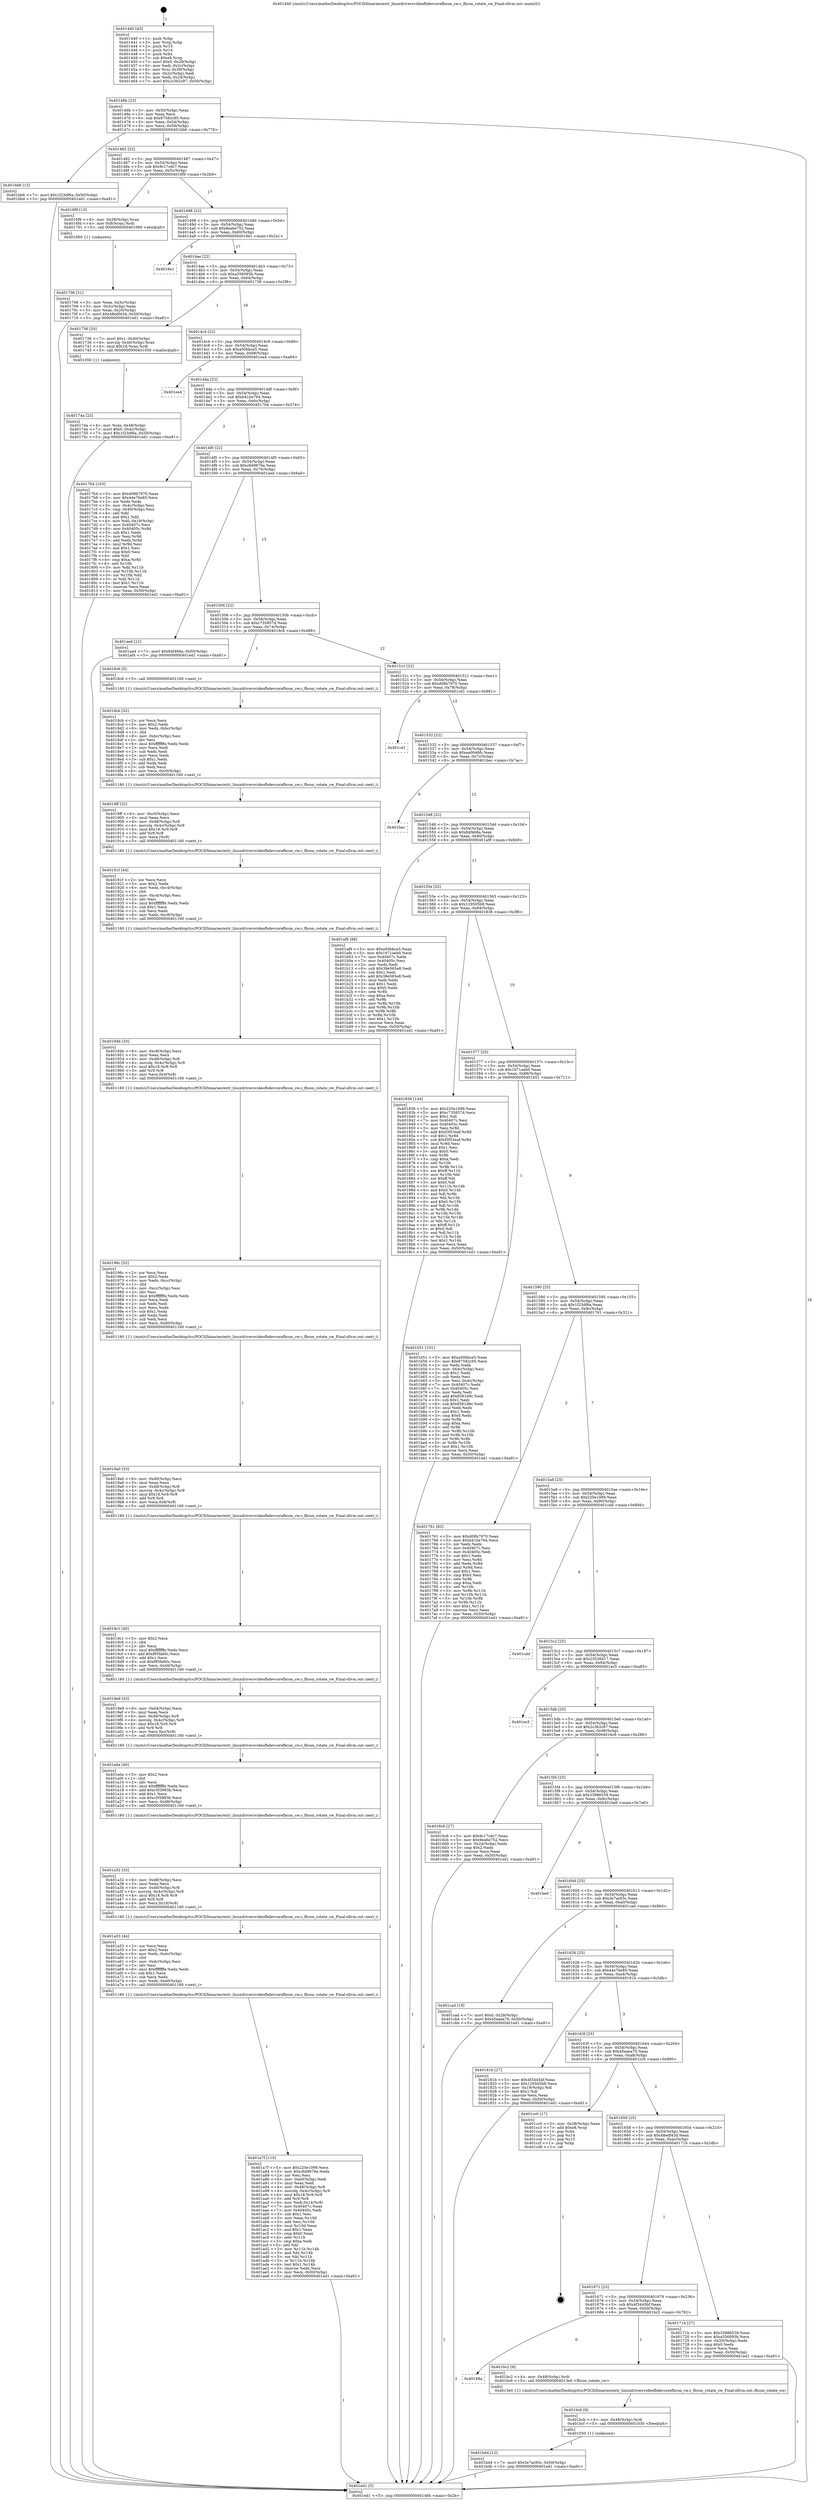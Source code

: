 digraph "0x401440" {
  label = "0x401440 (/mnt/c/Users/mathe/Desktop/tcc/POCII/binaries/extr_linuxdriversvideofbdevcorefbcon_cw.c_fbcon_rotate_cw_Final-ollvm.out::main(0))"
  labelloc = "t"
  node[shape=record]

  Entry [label="",width=0.3,height=0.3,shape=circle,fillcolor=black,style=filled]
  "0x40146b" [label="{
     0x40146b [23]\l
     | [instrs]\l
     &nbsp;&nbsp;0x40146b \<+3\>: mov -0x50(%rbp),%eax\l
     &nbsp;&nbsp;0x40146e \<+2\>: mov %eax,%ecx\l
     &nbsp;&nbsp;0x401470 \<+6\>: sub $0x87582c95,%ecx\l
     &nbsp;&nbsp;0x401476 \<+3\>: mov %eax,-0x54(%rbp)\l
     &nbsp;&nbsp;0x401479 \<+3\>: mov %ecx,-0x58(%rbp)\l
     &nbsp;&nbsp;0x40147c \<+6\>: je 0000000000401bb6 \<main+0x776\>\l
  }"]
  "0x401bb6" [label="{
     0x401bb6 [12]\l
     | [instrs]\l
     &nbsp;&nbsp;0x401bb6 \<+7\>: movl $0x1f23df6a,-0x50(%rbp)\l
     &nbsp;&nbsp;0x401bbd \<+5\>: jmp 0000000000401ed1 \<main+0xa91\>\l
  }"]
  "0x401482" [label="{
     0x401482 [22]\l
     | [instrs]\l
     &nbsp;&nbsp;0x401482 \<+5\>: jmp 0000000000401487 \<main+0x47\>\l
     &nbsp;&nbsp;0x401487 \<+3\>: mov -0x54(%rbp),%eax\l
     &nbsp;&nbsp;0x40148a \<+5\>: sub $0x9c17cdc7,%eax\l
     &nbsp;&nbsp;0x40148f \<+3\>: mov %eax,-0x5c(%rbp)\l
     &nbsp;&nbsp;0x401492 \<+6\>: je 00000000004016f9 \<main+0x2b9\>\l
  }"]
  Exit [label="",width=0.3,height=0.3,shape=circle,fillcolor=black,style=filled,peripheries=2]
  "0x4016f9" [label="{
     0x4016f9 [13]\l
     | [instrs]\l
     &nbsp;&nbsp;0x4016f9 \<+4\>: mov -0x38(%rbp),%rax\l
     &nbsp;&nbsp;0x4016fd \<+4\>: mov 0x8(%rax),%rdi\l
     &nbsp;&nbsp;0x401701 \<+5\>: call 0000000000401060 \<atoi@plt\>\l
     | [calls]\l
     &nbsp;&nbsp;0x401060 \{1\} (unknown)\l
  }"]
  "0x401498" [label="{
     0x401498 [22]\l
     | [instrs]\l
     &nbsp;&nbsp;0x401498 \<+5\>: jmp 000000000040149d \<main+0x5d\>\l
     &nbsp;&nbsp;0x40149d \<+3\>: mov -0x54(%rbp),%eax\l
     &nbsp;&nbsp;0x4014a0 \<+5\>: sub $0x9ea6e752,%eax\l
     &nbsp;&nbsp;0x4014a5 \<+3\>: mov %eax,-0x60(%rbp)\l
     &nbsp;&nbsp;0x4014a8 \<+6\>: je 00000000004016e1 \<main+0x2a1\>\l
  }"]
  "0x401bd4" [label="{
     0x401bd4 [12]\l
     | [instrs]\l
     &nbsp;&nbsp;0x401bd4 \<+7\>: movl $0x3e7ac93c,-0x50(%rbp)\l
     &nbsp;&nbsp;0x401bdb \<+5\>: jmp 0000000000401ed1 \<main+0xa91\>\l
  }"]
  "0x4016e1" [label="{
     0x4016e1\l
  }", style=dashed]
  "0x4014ae" [label="{
     0x4014ae [22]\l
     | [instrs]\l
     &nbsp;&nbsp;0x4014ae \<+5\>: jmp 00000000004014b3 \<main+0x73\>\l
     &nbsp;&nbsp;0x4014b3 \<+3\>: mov -0x54(%rbp),%eax\l
     &nbsp;&nbsp;0x4014b6 \<+5\>: sub $0xa356093b,%eax\l
     &nbsp;&nbsp;0x4014bb \<+3\>: mov %eax,-0x64(%rbp)\l
     &nbsp;&nbsp;0x4014be \<+6\>: je 0000000000401736 \<main+0x2f6\>\l
  }"]
  "0x401bcb" [label="{
     0x401bcb [9]\l
     | [instrs]\l
     &nbsp;&nbsp;0x401bcb \<+4\>: mov -0x48(%rbp),%rdi\l
     &nbsp;&nbsp;0x401bcf \<+5\>: call 0000000000401030 \<free@plt\>\l
     | [calls]\l
     &nbsp;&nbsp;0x401030 \{1\} (unknown)\l
  }"]
  "0x401736" [label="{
     0x401736 [20]\l
     | [instrs]\l
     &nbsp;&nbsp;0x401736 \<+7\>: movl $0x1,-0x40(%rbp)\l
     &nbsp;&nbsp;0x40173d \<+4\>: movslq -0x40(%rbp),%rax\l
     &nbsp;&nbsp;0x401741 \<+4\>: imul $0x18,%rax,%rdi\l
     &nbsp;&nbsp;0x401745 \<+5\>: call 0000000000401050 \<malloc@plt\>\l
     | [calls]\l
     &nbsp;&nbsp;0x401050 \{1\} (unknown)\l
  }"]
  "0x4014c4" [label="{
     0x4014c4 [22]\l
     | [instrs]\l
     &nbsp;&nbsp;0x4014c4 \<+5\>: jmp 00000000004014c9 \<main+0x89\>\l
     &nbsp;&nbsp;0x4014c9 \<+3\>: mov -0x54(%rbp),%eax\l
     &nbsp;&nbsp;0x4014cc \<+5\>: sub $0xa50bbce5,%eax\l
     &nbsp;&nbsp;0x4014d1 \<+3\>: mov %eax,-0x68(%rbp)\l
     &nbsp;&nbsp;0x4014d4 \<+6\>: je 0000000000401ea4 \<main+0xa64\>\l
  }"]
  "0x40168a" [label="{
     0x40168a\l
  }", style=dashed]
  "0x401ea4" [label="{
     0x401ea4\l
  }", style=dashed]
  "0x4014da" [label="{
     0x4014da [22]\l
     | [instrs]\l
     &nbsp;&nbsp;0x4014da \<+5\>: jmp 00000000004014df \<main+0x9f\>\l
     &nbsp;&nbsp;0x4014df \<+3\>: mov -0x54(%rbp),%eax\l
     &nbsp;&nbsp;0x4014e2 \<+5\>: sub $0xb41be764,%eax\l
     &nbsp;&nbsp;0x4014e7 \<+3\>: mov %eax,-0x6c(%rbp)\l
     &nbsp;&nbsp;0x4014ea \<+6\>: je 00000000004017b4 \<main+0x374\>\l
  }"]
  "0x401bc2" [label="{
     0x401bc2 [9]\l
     | [instrs]\l
     &nbsp;&nbsp;0x401bc2 \<+4\>: mov -0x48(%rbp),%rdi\l
     &nbsp;&nbsp;0x401bc6 \<+5\>: call 00000000004013e0 \<fbcon_rotate_cw\>\l
     | [calls]\l
     &nbsp;&nbsp;0x4013e0 \{1\} (/mnt/c/Users/mathe/Desktop/tcc/POCII/binaries/extr_linuxdriversvideofbdevcorefbcon_cw.c_fbcon_rotate_cw_Final-ollvm.out::fbcon_rotate_cw)\l
  }"]
  "0x4017b4" [label="{
     0x4017b4 [103]\l
     | [instrs]\l
     &nbsp;&nbsp;0x4017b4 \<+5\>: mov $0xd08b7970,%eax\l
     &nbsp;&nbsp;0x4017b9 \<+5\>: mov $0x44e76e85,%ecx\l
     &nbsp;&nbsp;0x4017be \<+2\>: xor %edx,%edx\l
     &nbsp;&nbsp;0x4017c0 \<+3\>: mov -0x4c(%rbp),%esi\l
     &nbsp;&nbsp;0x4017c3 \<+3\>: cmp -0x40(%rbp),%esi\l
     &nbsp;&nbsp;0x4017c6 \<+4\>: setl %dil\l
     &nbsp;&nbsp;0x4017ca \<+4\>: and $0x1,%dil\l
     &nbsp;&nbsp;0x4017ce \<+4\>: mov %dil,-0x19(%rbp)\l
     &nbsp;&nbsp;0x4017d2 \<+7\>: mov 0x40407c,%esi\l
     &nbsp;&nbsp;0x4017d9 \<+8\>: mov 0x40405c,%r8d\l
     &nbsp;&nbsp;0x4017e1 \<+3\>: sub $0x1,%edx\l
     &nbsp;&nbsp;0x4017e4 \<+3\>: mov %esi,%r9d\l
     &nbsp;&nbsp;0x4017e7 \<+3\>: add %edx,%r9d\l
     &nbsp;&nbsp;0x4017ea \<+4\>: imul %r9d,%esi\l
     &nbsp;&nbsp;0x4017ee \<+3\>: and $0x1,%esi\l
     &nbsp;&nbsp;0x4017f1 \<+3\>: cmp $0x0,%esi\l
     &nbsp;&nbsp;0x4017f4 \<+4\>: sete %dil\l
     &nbsp;&nbsp;0x4017f8 \<+4\>: cmp $0xa,%r8d\l
     &nbsp;&nbsp;0x4017fc \<+4\>: setl %r10b\l
     &nbsp;&nbsp;0x401800 \<+3\>: mov %dil,%r11b\l
     &nbsp;&nbsp;0x401803 \<+3\>: and %r10b,%r11b\l
     &nbsp;&nbsp;0x401806 \<+3\>: xor %r10b,%dil\l
     &nbsp;&nbsp;0x401809 \<+3\>: or %dil,%r11b\l
     &nbsp;&nbsp;0x40180c \<+4\>: test $0x1,%r11b\l
     &nbsp;&nbsp;0x401810 \<+3\>: cmovne %ecx,%eax\l
     &nbsp;&nbsp;0x401813 \<+3\>: mov %eax,-0x50(%rbp)\l
     &nbsp;&nbsp;0x401816 \<+5\>: jmp 0000000000401ed1 \<main+0xa91\>\l
  }"]
  "0x4014f0" [label="{
     0x4014f0 [22]\l
     | [instrs]\l
     &nbsp;&nbsp;0x4014f0 \<+5\>: jmp 00000000004014f5 \<main+0xb5\>\l
     &nbsp;&nbsp;0x4014f5 \<+3\>: mov -0x54(%rbp),%eax\l
     &nbsp;&nbsp;0x4014f8 \<+5\>: sub $0xc6d9676e,%eax\l
     &nbsp;&nbsp;0x4014fd \<+3\>: mov %eax,-0x70(%rbp)\l
     &nbsp;&nbsp;0x401500 \<+6\>: je 0000000000401aed \<main+0x6ad\>\l
  }"]
  "0x401a7f" [label="{
     0x401a7f [110]\l
     | [instrs]\l
     &nbsp;&nbsp;0x401a7f \<+5\>: mov $0x220e1099,%ecx\l
     &nbsp;&nbsp;0x401a84 \<+5\>: mov $0xc6d9676e,%edx\l
     &nbsp;&nbsp;0x401a89 \<+2\>: xor %esi,%esi\l
     &nbsp;&nbsp;0x401a8b \<+6\>: mov -0xe0(%rbp),%edi\l
     &nbsp;&nbsp;0x401a91 \<+3\>: imul %eax,%edi\l
     &nbsp;&nbsp;0x401a94 \<+4\>: mov -0x48(%rbp),%r8\l
     &nbsp;&nbsp;0x401a98 \<+4\>: movslq -0x4c(%rbp),%r9\l
     &nbsp;&nbsp;0x401a9c \<+4\>: imul $0x18,%r9,%r9\l
     &nbsp;&nbsp;0x401aa0 \<+3\>: add %r9,%r8\l
     &nbsp;&nbsp;0x401aa3 \<+4\>: mov %edi,0x14(%r8)\l
     &nbsp;&nbsp;0x401aa7 \<+7\>: mov 0x40407c,%eax\l
     &nbsp;&nbsp;0x401aae \<+7\>: mov 0x40405c,%edi\l
     &nbsp;&nbsp;0x401ab5 \<+3\>: sub $0x1,%esi\l
     &nbsp;&nbsp;0x401ab8 \<+3\>: mov %eax,%r10d\l
     &nbsp;&nbsp;0x401abb \<+3\>: add %esi,%r10d\l
     &nbsp;&nbsp;0x401abe \<+4\>: imul %r10d,%eax\l
     &nbsp;&nbsp;0x401ac2 \<+3\>: and $0x1,%eax\l
     &nbsp;&nbsp;0x401ac5 \<+3\>: cmp $0x0,%eax\l
     &nbsp;&nbsp;0x401ac8 \<+4\>: sete %r11b\l
     &nbsp;&nbsp;0x401acc \<+3\>: cmp $0xa,%edi\l
     &nbsp;&nbsp;0x401acf \<+3\>: setl %bl\l
     &nbsp;&nbsp;0x401ad2 \<+3\>: mov %r11b,%r14b\l
     &nbsp;&nbsp;0x401ad5 \<+3\>: and %bl,%r14b\l
     &nbsp;&nbsp;0x401ad8 \<+3\>: xor %bl,%r11b\l
     &nbsp;&nbsp;0x401adb \<+3\>: or %r11b,%r14b\l
     &nbsp;&nbsp;0x401ade \<+4\>: test $0x1,%r14b\l
     &nbsp;&nbsp;0x401ae2 \<+3\>: cmovne %edx,%ecx\l
     &nbsp;&nbsp;0x401ae5 \<+3\>: mov %ecx,-0x50(%rbp)\l
     &nbsp;&nbsp;0x401ae8 \<+5\>: jmp 0000000000401ed1 \<main+0xa91\>\l
  }"]
  "0x401aed" [label="{
     0x401aed [12]\l
     | [instrs]\l
     &nbsp;&nbsp;0x401aed \<+7\>: movl $0x84f468a,-0x50(%rbp)\l
     &nbsp;&nbsp;0x401af4 \<+5\>: jmp 0000000000401ed1 \<main+0xa91\>\l
  }"]
  "0x401506" [label="{
     0x401506 [22]\l
     | [instrs]\l
     &nbsp;&nbsp;0x401506 \<+5\>: jmp 000000000040150b \<main+0xcb\>\l
     &nbsp;&nbsp;0x40150b \<+3\>: mov -0x54(%rbp),%eax\l
     &nbsp;&nbsp;0x40150e \<+5\>: sub $0xc735857d,%eax\l
     &nbsp;&nbsp;0x401513 \<+3\>: mov %eax,-0x74(%rbp)\l
     &nbsp;&nbsp;0x401516 \<+6\>: je 00000000004018c6 \<main+0x486\>\l
  }"]
  "0x401a53" [label="{
     0x401a53 [44]\l
     | [instrs]\l
     &nbsp;&nbsp;0x401a53 \<+2\>: xor %ecx,%ecx\l
     &nbsp;&nbsp;0x401a55 \<+5\>: mov $0x2,%edx\l
     &nbsp;&nbsp;0x401a5a \<+6\>: mov %edx,-0xdc(%rbp)\l
     &nbsp;&nbsp;0x401a60 \<+1\>: cltd\l
     &nbsp;&nbsp;0x401a61 \<+6\>: mov -0xdc(%rbp),%esi\l
     &nbsp;&nbsp;0x401a67 \<+2\>: idiv %esi\l
     &nbsp;&nbsp;0x401a69 \<+6\>: imul $0xfffffffe,%edx,%edx\l
     &nbsp;&nbsp;0x401a6f \<+3\>: sub $0x1,%ecx\l
     &nbsp;&nbsp;0x401a72 \<+2\>: sub %ecx,%edx\l
     &nbsp;&nbsp;0x401a74 \<+6\>: mov %edx,-0xe0(%rbp)\l
     &nbsp;&nbsp;0x401a7a \<+5\>: call 0000000000401160 \<next_i\>\l
     | [calls]\l
     &nbsp;&nbsp;0x401160 \{1\} (/mnt/c/Users/mathe/Desktop/tcc/POCII/binaries/extr_linuxdriversvideofbdevcorefbcon_cw.c_fbcon_rotate_cw_Final-ollvm.out::next_i)\l
  }"]
  "0x4018c6" [label="{
     0x4018c6 [5]\l
     | [instrs]\l
     &nbsp;&nbsp;0x4018c6 \<+5\>: call 0000000000401160 \<next_i\>\l
     | [calls]\l
     &nbsp;&nbsp;0x401160 \{1\} (/mnt/c/Users/mathe/Desktop/tcc/POCII/binaries/extr_linuxdriversvideofbdevcorefbcon_cw.c_fbcon_rotate_cw_Final-ollvm.out::next_i)\l
  }"]
  "0x40151c" [label="{
     0x40151c [22]\l
     | [instrs]\l
     &nbsp;&nbsp;0x40151c \<+5\>: jmp 0000000000401521 \<main+0xe1\>\l
     &nbsp;&nbsp;0x401521 \<+3\>: mov -0x54(%rbp),%eax\l
     &nbsp;&nbsp;0x401524 \<+5\>: sub $0xd08b7970,%eax\l
     &nbsp;&nbsp;0x401529 \<+3\>: mov %eax,-0x78(%rbp)\l
     &nbsp;&nbsp;0x40152c \<+6\>: je 0000000000401cd1 \<main+0x891\>\l
  }"]
  "0x401a32" [label="{
     0x401a32 [33]\l
     | [instrs]\l
     &nbsp;&nbsp;0x401a32 \<+6\>: mov -0xd8(%rbp),%ecx\l
     &nbsp;&nbsp;0x401a38 \<+3\>: imul %eax,%ecx\l
     &nbsp;&nbsp;0x401a3b \<+4\>: mov -0x48(%rbp),%r8\l
     &nbsp;&nbsp;0x401a3f \<+4\>: movslq -0x4c(%rbp),%r9\l
     &nbsp;&nbsp;0x401a43 \<+4\>: imul $0x18,%r9,%r9\l
     &nbsp;&nbsp;0x401a47 \<+3\>: add %r9,%r8\l
     &nbsp;&nbsp;0x401a4a \<+4\>: mov %ecx,0x10(%r8)\l
     &nbsp;&nbsp;0x401a4e \<+5\>: call 0000000000401160 \<next_i\>\l
     | [calls]\l
     &nbsp;&nbsp;0x401160 \{1\} (/mnt/c/Users/mathe/Desktop/tcc/POCII/binaries/extr_linuxdriversvideofbdevcorefbcon_cw.c_fbcon_rotate_cw_Final-ollvm.out::next_i)\l
  }"]
  "0x401cd1" [label="{
     0x401cd1\l
  }", style=dashed]
  "0x401532" [label="{
     0x401532 [22]\l
     | [instrs]\l
     &nbsp;&nbsp;0x401532 \<+5\>: jmp 0000000000401537 \<main+0xf7\>\l
     &nbsp;&nbsp;0x401537 \<+3\>: mov -0x54(%rbp),%eax\l
     &nbsp;&nbsp;0x40153a \<+5\>: sub $0xea0046fc,%eax\l
     &nbsp;&nbsp;0x40153f \<+3\>: mov %eax,-0x7c(%rbp)\l
     &nbsp;&nbsp;0x401542 \<+6\>: je 0000000000401bec \<main+0x7ac\>\l
  }"]
  "0x401a0a" [label="{
     0x401a0a [40]\l
     | [instrs]\l
     &nbsp;&nbsp;0x401a0a \<+5\>: mov $0x2,%ecx\l
     &nbsp;&nbsp;0x401a0f \<+1\>: cltd\l
     &nbsp;&nbsp;0x401a10 \<+2\>: idiv %ecx\l
     &nbsp;&nbsp;0x401a12 \<+6\>: imul $0xfffffffe,%edx,%ecx\l
     &nbsp;&nbsp;0x401a18 \<+6\>: add $0xc5f3983b,%ecx\l
     &nbsp;&nbsp;0x401a1e \<+3\>: add $0x1,%ecx\l
     &nbsp;&nbsp;0x401a21 \<+6\>: sub $0xc5f3983b,%ecx\l
     &nbsp;&nbsp;0x401a27 \<+6\>: mov %ecx,-0xd8(%rbp)\l
     &nbsp;&nbsp;0x401a2d \<+5\>: call 0000000000401160 \<next_i\>\l
     | [calls]\l
     &nbsp;&nbsp;0x401160 \{1\} (/mnt/c/Users/mathe/Desktop/tcc/POCII/binaries/extr_linuxdriversvideofbdevcorefbcon_cw.c_fbcon_rotate_cw_Final-ollvm.out::next_i)\l
  }"]
  "0x401bec" [label="{
     0x401bec\l
  }", style=dashed]
  "0x401548" [label="{
     0x401548 [22]\l
     | [instrs]\l
     &nbsp;&nbsp;0x401548 \<+5\>: jmp 000000000040154d \<main+0x10d\>\l
     &nbsp;&nbsp;0x40154d \<+3\>: mov -0x54(%rbp),%eax\l
     &nbsp;&nbsp;0x401550 \<+5\>: sub $0x84f468a,%eax\l
     &nbsp;&nbsp;0x401555 \<+3\>: mov %eax,-0x80(%rbp)\l
     &nbsp;&nbsp;0x401558 \<+6\>: je 0000000000401af9 \<main+0x6b9\>\l
  }"]
  "0x4019e9" [label="{
     0x4019e9 [33]\l
     | [instrs]\l
     &nbsp;&nbsp;0x4019e9 \<+6\>: mov -0xd4(%rbp),%ecx\l
     &nbsp;&nbsp;0x4019ef \<+3\>: imul %eax,%ecx\l
     &nbsp;&nbsp;0x4019f2 \<+4\>: mov -0x48(%rbp),%r8\l
     &nbsp;&nbsp;0x4019f6 \<+4\>: movslq -0x4c(%rbp),%r9\l
     &nbsp;&nbsp;0x4019fa \<+4\>: imul $0x18,%r9,%r9\l
     &nbsp;&nbsp;0x4019fe \<+3\>: add %r9,%r8\l
     &nbsp;&nbsp;0x401a01 \<+4\>: mov %ecx,0xc(%r8)\l
     &nbsp;&nbsp;0x401a05 \<+5\>: call 0000000000401160 \<next_i\>\l
     | [calls]\l
     &nbsp;&nbsp;0x401160 \{1\} (/mnt/c/Users/mathe/Desktop/tcc/POCII/binaries/extr_linuxdriversvideofbdevcorefbcon_cw.c_fbcon_rotate_cw_Final-ollvm.out::next_i)\l
  }"]
  "0x401af9" [label="{
     0x401af9 [88]\l
     | [instrs]\l
     &nbsp;&nbsp;0x401af9 \<+5\>: mov $0xa50bbce5,%eax\l
     &nbsp;&nbsp;0x401afe \<+5\>: mov $0x1671aeb0,%ecx\l
     &nbsp;&nbsp;0x401b03 \<+7\>: mov 0x40407c,%edx\l
     &nbsp;&nbsp;0x401b0a \<+7\>: mov 0x40405c,%esi\l
     &nbsp;&nbsp;0x401b11 \<+2\>: mov %edx,%edi\l
     &nbsp;&nbsp;0x401b13 \<+6\>: sub $0x38e565e8,%edi\l
     &nbsp;&nbsp;0x401b19 \<+3\>: sub $0x1,%edi\l
     &nbsp;&nbsp;0x401b1c \<+6\>: add $0x38e565e8,%edi\l
     &nbsp;&nbsp;0x401b22 \<+3\>: imul %edi,%edx\l
     &nbsp;&nbsp;0x401b25 \<+3\>: and $0x1,%edx\l
     &nbsp;&nbsp;0x401b28 \<+3\>: cmp $0x0,%edx\l
     &nbsp;&nbsp;0x401b2b \<+4\>: sete %r8b\l
     &nbsp;&nbsp;0x401b2f \<+3\>: cmp $0xa,%esi\l
     &nbsp;&nbsp;0x401b32 \<+4\>: setl %r9b\l
     &nbsp;&nbsp;0x401b36 \<+3\>: mov %r8b,%r10b\l
     &nbsp;&nbsp;0x401b39 \<+3\>: and %r9b,%r10b\l
     &nbsp;&nbsp;0x401b3c \<+3\>: xor %r9b,%r8b\l
     &nbsp;&nbsp;0x401b3f \<+3\>: or %r8b,%r10b\l
     &nbsp;&nbsp;0x401b42 \<+4\>: test $0x1,%r10b\l
     &nbsp;&nbsp;0x401b46 \<+3\>: cmovne %ecx,%eax\l
     &nbsp;&nbsp;0x401b49 \<+3\>: mov %eax,-0x50(%rbp)\l
     &nbsp;&nbsp;0x401b4c \<+5\>: jmp 0000000000401ed1 \<main+0xa91\>\l
  }"]
  "0x40155e" [label="{
     0x40155e [25]\l
     | [instrs]\l
     &nbsp;&nbsp;0x40155e \<+5\>: jmp 0000000000401563 \<main+0x123\>\l
     &nbsp;&nbsp;0x401563 \<+3\>: mov -0x54(%rbp),%eax\l
     &nbsp;&nbsp;0x401566 \<+5\>: sub $0x129505b9,%eax\l
     &nbsp;&nbsp;0x40156b \<+6\>: mov %eax,-0x84(%rbp)\l
     &nbsp;&nbsp;0x401571 \<+6\>: je 0000000000401836 \<main+0x3f6\>\l
  }"]
  "0x4019c1" [label="{
     0x4019c1 [40]\l
     | [instrs]\l
     &nbsp;&nbsp;0x4019c1 \<+5\>: mov $0x2,%ecx\l
     &nbsp;&nbsp;0x4019c6 \<+1\>: cltd\l
     &nbsp;&nbsp;0x4019c7 \<+2\>: idiv %ecx\l
     &nbsp;&nbsp;0x4019c9 \<+6\>: imul $0xfffffffe,%edx,%ecx\l
     &nbsp;&nbsp;0x4019cf \<+6\>: add $0xf95fa60c,%ecx\l
     &nbsp;&nbsp;0x4019d5 \<+3\>: add $0x1,%ecx\l
     &nbsp;&nbsp;0x4019d8 \<+6\>: sub $0xf95fa60c,%ecx\l
     &nbsp;&nbsp;0x4019de \<+6\>: mov %ecx,-0xd4(%rbp)\l
     &nbsp;&nbsp;0x4019e4 \<+5\>: call 0000000000401160 \<next_i\>\l
     | [calls]\l
     &nbsp;&nbsp;0x401160 \{1\} (/mnt/c/Users/mathe/Desktop/tcc/POCII/binaries/extr_linuxdriversvideofbdevcorefbcon_cw.c_fbcon_rotate_cw_Final-ollvm.out::next_i)\l
  }"]
  "0x401836" [label="{
     0x401836 [144]\l
     | [instrs]\l
     &nbsp;&nbsp;0x401836 \<+5\>: mov $0x220e1099,%eax\l
     &nbsp;&nbsp;0x40183b \<+5\>: mov $0xc735857d,%ecx\l
     &nbsp;&nbsp;0x401840 \<+2\>: mov $0x1,%dl\l
     &nbsp;&nbsp;0x401842 \<+7\>: mov 0x40407c,%esi\l
     &nbsp;&nbsp;0x401849 \<+7\>: mov 0x40405c,%edi\l
     &nbsp;&nbsp;0x401850 \<+3\>: mov %esi,%r8d\l
     &nbsp;&nbsp;0x401853 \<+7\>: add $0xf3f53eaf,%r8d\l
     &nbsp;&nbsp;0x40185a \<+4\>: sub $0x1,%r8d\l
     &nbsp;&nbsp;0x40185e \<+7\>: sub $0xf3f53eaf,%r8d\l
     &nbsp;&nbsp;0x401865 \<+4\>: imul %r8d,%esi\l
     &nbsp;&nbsp;0x401869 \<+3\>: and $0x1,%esi\l
     &nbsp;&nbsp;0x40186c \<+3\>: cmp $0x0,%esi\l
     &nbsp;&nbsp;0x40186f \<+4\>: sete %r9b\l
     &nbsp;&nbsp;0x401873 \<+3\>: cmp $0xa,%edi\l
     &nbsp;&nbsp;0x401876 \<+4\>: setl %r10b\l
     &nbsp;&nbsp;0x40187a \<+3\>: mov %r9b,%r11b\l
     &nbsp;&nbsp;0x40187d \<+4\>: xor $0xff,%r11b\l
     &nbsp;&nbsp;0x401881 \<+3\>: mov %r10b,%bl\l
     &nbsp;&nbsp;0x401884 \<+3\>: xor $0xff,%bl\l
     &nbsp;&nbsp;0x401887 \<+3\>: xor $0x0,%dl\l
     &nbsp;&nbsp;0x40188a \<+3\>: mov %r11b,%r14b\l
     &nbsp;&nbsp;0x40188d \<+4\>: and $0x0,%r14b\l
     &nbsp;&nbsp;0x401891 \<+3\>: and %dl,%r9b\l
     &nbsp;&nbsp;0x401894 \<+3\>: mov %bl,%r15b\l
     &nbsp;&nbsp;0x401897 \<+4\>: and $0x0,%r15b\l
     &nbsp;&nbsp;0x40189b \<+3\>: and %dl,%r10b\l
     &nbsp;&nbsp;0x40189e \<+3\>: or %r9b,%r14b\l
     &nbsp;&nbsp;0x4018a1 \<+3\>: or %r10b,%r15b\l
     &nbsp;&nbsp;0x4018a4 \<+3\>: xor %r15b,%r14b\l
     &nbsp;&nbsp;0x4018a7 \<+3\>: or %bl,%r11b\l
     &nbsp;&nbsp;0x4018aa \<+4\>: xor $0xff,%r11b\l
     &nbsp;&nbsp;0x4018ae \<+3\>: or $0x0,%dl\l
     &nbsp;&nbsp;0x4018b1 \<+3\>: and %dl,%r11b\l
     &nbsp;&nbsp;0x4018b4 \<+3\>: or %r11b,%r14b\l
     &nbsp;&nbsp;0x4018b7 \<+4\>: test $0x1,%r14b\l
     &nbsp;&nbsp;0x4018bb \<+3\>: cmovne %ecx,%eax\l
     &nbsp;&nbsp;0x4018be \<+3\>: mov %eax,-0x50(%rbp)\l
     &nbsp;&nbsp;0x4018c1 \<+5\>: jmp 0000000000401ed1 \<main+0xa91\>\l
  }"]
  "0x401577" [label="{
     0x401577 [25]\l
     | [instrs]\l
     &nbsp;&nbsp;0x401577 \<+5\>: jmp 000000000040157c \<main+0x13c\>\l
     &nbsp;&nbsp;0x40157c \<+3\>: mov -0x54(%rbp),%eax\l
     &nbsp;&nbsp;0x40157f \<+5\>: sub $0x1671aeb0,%eax\l
     &nbsp;&nbsp;0x401584 \<+6\>: mov %eax,-0x88(%rbp)\l
     &nbsp;&nbsp;0x40158a \<+6\>: je 0000000000401b51 \<main+0x711\>\l
  }"]
  "0x4019a0" [label="{
     0x4019a0 [33]\l
     | [instrs]\l
     &nbsp;&nbsp;0x4019a0 \<+6\>: mov -0xd0(%rbp),%ecx\l
     &nbsp;&nbsp;0x4019a6 \<+3\>: imul %eax,%ecx\l
     &nbsp;&nbsp;0x4019a9 \<+4\>: mov -0x48(%rbp),%r8\l
     &nbsp;&nbsp;0x4019ad \<+4\>: movslq -0x4c(%rbp),%r9\l
     &nbsp;&nbsp;0x4019b1 \<+4\>: imul $0x18,%r9,%r9\l
     &nbsp;&nbsp;0x4019b5 \<+3\>: add %r9,%r8\l
     &nbsp;&nbsp;0x4019b8 \<+4\>: mov %ecx,0x8(%r8)\l
     &nbsp;&nbsp;0x4019bc \<+5\>: call 0000000000401160 \<next_i\>\l
     | [calls]\l
     &nbsp;&nbsp;0x401160 \{1\} (/mnt/c/Users/mathe/Desktop/tcc/POCII/binaries/extr_linuxdriversvideofbdevcorefbcon_cw.c_fbcon_rotate_cw_Final-ollvm.out::next_i)\l
  }"]
  "0x401b51" [label="{
     0x401b51 [101]\l
     | [instrs]\l
     &nbsp;&nbsp;0x401b51 \<+5\>: mov $0xa50bbce5,%eax\l
     &nbsp;&nbsp;0x401b56 \<+5\>: mov $0x87582c95,%ecx\l
     &nbsp;&nbsp;0x401b5b \<+2\>: xor %edx,%edx\l
     &nbsp;&nbsp;0x401b5d \<+3\>: mov -0x4c(%rbp),%esi\l
     &nbsp;&nbsp;0x401b60 \<+3\>: sub $0x1,%edx\l
     &nbsp;&nbsp;0x401b63 \<+2\>: sub %edx,%esi\l
     &nbsp;&nbsp;0x401b65 \<+3\>: mov %esi,-0x4c(%rbp)\l
     &nbsp;&nbsp;0x401b68 \<+7\>: mov 0x40407c,%edx\l
     &nbsp;&nbsp;0x401b6f \<+7\>: mov 0x40405c,%esi\l
     &nbsp;&nbsp;0x401b76 \<+2\>: mov %edx,%edi\l
     &nbsp;&nbsp;0x401b78 \<+6\>: add $0x8581d9c,%edi\l
     &nbsp;&nbsp;0x401b7e \<+3\>: sub $0x1,%edi\l
     &nbsp;&nbsp;0x401b81 \<+6\>: sub $0x8581d9c,%edi\l
     &nbsp;&nbsp;0x401b87 \<+3\>: imul %edi,%edx\l
     &nbsp;&nbsp;0x401b8a \<+3\>: and $0x1,%edx\l
     &nbsp;&nbsp;0x401b8d \<+3\>: cmp $0x0,%edx\l
     &nbsp;&nbsp;0x401b90 \<+4\>: sete %r8b\l
     &nbsp;&nbsp;0x401b94 \<+3\>: cmp $0xa,%esi\l
     &nbsp;&nbsp;0x401b97 \<+4\>: setl %r9b\l
     &nbsp;&nbsp;0x401b9b \<+3\>: mov %r8b,%r10b\l
     &nbsp;&nbsp;0x401b9e \<+3\>: and %r9b,%r10b\l
     &nbsp;&nbsp;0x401ba1 \<+3\>: xor %r9b,%r8b\l
     &nbsp;&nbsp;0x401ba4 \<+3\>: or %r8b,%r10b\l
     &nbsp;&nbsp;0x401ba7 \<+4\>: test $0x1,%r10b\l
     &nbsp;&nbsp;0x401bab \<+3\>: cmovne %ecx,%eax\l
     &nbsp;&nbsp;0x401bae \<+3\>: mov %eax,-0x50(%rbp)\l
     &nbsp;&nbsp;0x401bb1 \<+5\>: jmp 0000000000401ed1 \<main+0xa91\>\l
  }"]
  "0x401590" [label="{
     0x401590 [25]\l
     | [instrs]\l
     &nbsp;&nbsp;0x401590 \<+5\>: jmp 0000000000401595 \<main+0x155\>\l
     &nbsp;&nbsp;0x401595 \<+3\>: mov -0x54(%rbp),%eax\l
     &nbsp;&nbsp;0x401598 \<+5\>: sub $0x1f23df6a,%eax\l
     &nbsp;&nbsp;0x40159d \<+6\>: mov %eax,-0x8c(%rbp)\l
     &nbsp;&nbsp;0x4015a3 \<+6\>: je 0000000000401761 \<main+0x321\>\l
  }"]
  "0x40196c" [label="{
     0x40196c [52]\l
     | [instrs]\l
     &nbsp;&nbsp;0x40196c \<+2\>: xor %ecx,%ecx\l
     &nbsp;&nbsp;0x40196e \<+5\>: mov $0x2,%edx\l
     &nbsp;&nbsp;0x401973 \<+6\>: mov %edx,-0xcc(%rbp)\l
     &nbsp;&nbsp;0x401979 \<+1\>: cltd\l
     &nbsp;&nbsp;0x40197a \<+6\>: mov -0xcc(%rbp),%esi\l
     &nbsp;&nbsp;0x401980 \<+2\>: idiv %esi\l
     &nbsp;&nbsp;0x401982 \<+6\>: imul $0xfffffffe,%edx,%edx\l
     &nbsp;&nbsp;0x401988 \<+2\>: mov %ecx,%edi\l
     &nbsp;&nbsp;0x40198a \<+2\>: sub %edx,%edi\l
     &nbsp;&nbsp;0x40198c \<+2\>: mov %ecx,%edx\l
     &nbsp;&nbsp;0x40198e \<+3\>: sub $0x1,%edx\l
     &nbsp;&nbsp;0x401991 \<+2\>: add %edx,%edi\l
     &nbsp;&nbsp;0x401993 \<+2\>: sub %edi,%ecx\l
     &nbsp;&nbsp;0x401995 \<+6\>: mov %ecx,-0xd0(%rbp)\l
     &nbsp;&nbsp;0x40199b \<+5\>: call 0000000000401160 \<next_i\>\l
     | [calls]\l
     &nbsp;&nbsp;0x401160 \{1\} (/mnt/c/Users/mathe/Desktop/tcc/POCII/binaries/extr_linuxdriversvideofbdevcorefbcon_cw.c_fbcon_rotate_cw_Final-ollvm.out::next_i)\l
  }"]
  "0x401761" [label="{
     0x401761 [83]\l
     | [instrs]\l
     &nbsp;&nbsp;0x401761 \<+5\>: mov $0xd08b7970,%eax\l
     &nbsp;&nbsp;0x401766 \<+5\>: mov $0xb41be764,%ecx\l
     &nbsp;&nbsp;0x40176b \<+2\>: xor %edx,%edx\l
     &nbsp;&nbsp;0x40176d \<+7\>: mov 0x40407c,%esi\l
     &nbsp;&nbsp;0x401774 \<+7\>: mov 0x40405c,%edi\l
     &nbsp;&nbsp;0x40177b \<+3\>: sub $0x1,%edx\l
     &nbsp;&nbsp;0x40177e \<+3\>: mov %esi,%r8d\l
     &nbsp;&nbsp;0x401781 \<+3\>: add %edx,%r8d\l
     &nbsp;&nbsp;0x401784 \<+4\>: imul %r8d,%esi\l
     &nbsp;&nbsp;0x401788 \<+3\>: and $0x1,%esi\l
     &nbsp;&nbsp;0x40178b \<+3\>: cmp $0x0,%esi\l
     &nbsp;&nbsp;0x40178e \<+4\>: sete %r9b\l
     &nbsp;&nbsp;0x401792 \<+3\>: cmp $0xa,%edi\l
     &nbsp;&nbsp;0x401795 \<+4\>: setl %r10b\l
     &nbsp;&nbsp;0x401799 \<+3\>: mov %r9b,%r11b\l
     &nbsp;&nbsp;0x40179c \<+3\>: and %r10b,%r11b\l
     &nbsp;&nbsp;0x40179f \<+3\>: xor %r10b,%r9b\l
     &nbsp;&nbsp;0x4017a2 \<+3\>: or %r9b,%r11b\l
     &nbsp;&nbsp;0x4017a5 \<+4\>: test $0x1,%r11b\l
     &nbsp;&nbsp;0x4017a9 \<+3\>: cmovne %ecx,%eax\l
     &nbsp;&nbsp;0x4017ac \<+3\>: mov %eax,-0x50(%rbp)\l
     &nbsp;&nbsp;0x4017af \<+5\>: jmp 0000000000401ed1 \<main+0xa91\>\l
  }"]
  "0x4015a9" [label="{
     0x4015a9 [25]\l
     | [instrs]\l
     &nbsp;&nbsp;0x4015a9 \<+5\>: jmp 00000000004015ae \<main+0x16e\>\l
     &nbsp;&nbsp;0x4015ae \<+3\>: mov -0x54(%rbp),%eax\l
     &nbsp;&nbsp;0x4015b1 \<+5\>: sub $0x220e1099,%eax\l
     &nbsp;&nbsp;0x4015b6 \<+6\>: mov %eax,-0x90(%rbp)\l
     &nbsp;&nbsp;0x4015bc \<+6\>: je 0000000000401cdd \<main+0x89d\>\l
  }"]
  "0x40194b" [label="{
     0x40194b [33]\l
     | [instrs]\l
     &nbsp;&nbsp;0x40194b \<+6\>: mov -0xc8(%rbp),%ecx\l
     &nbsp;&nbsp;0x401951 \<+3\>: imul %eax,%ecx\l
     &nbsp;&nbsp;0x401954 \<+4\>: mov -0x48(%rbp),%r8\l
     &nbsp;&nbsp;0x401958 \<+4\>: movslq -0x4c(%rbp),%r9\l
     &nbsp;&nbsp;0x40195c \<+4\>: imul $0x18,%r9,%r9\l
     &nbsp;&nbsp;0x401960 \<+3\>: add %r9,%r8\l
     &nbsp;&nbsp;0x401963 \<+4\>: mov %ecx,0x4(%r8)\l
     &nbsp;&nbsp;0x401967 \<+5\>: call 0000000000401160 \<next_i\>\l
     | [calls]\l
     &nbsp;&nbsp;0x401160 \{1\} (/mnt/c/Users/mathe/Desktop/tcc/POCII/binaries/extr_linuxdriversvideofbdevcorefbcon_cw.c_fbcon_rotate_cw_Final-ollvm.out::next_i)\l
  }"]
  "0x401cdd" [label="{
     0x401cdd\l
  }", style=dashed]
  "0x4015c2" [label="{
     0x4015c2 [25]\l
     | [instrs]\l
     &nbsp;&nbsp;0x4015c2 \<+5\>: jmp 00000000004015c7 \<main+0x187\>\l
     &nbsp;&nbsp;0x4015c7 \<+3\>: mov -0x54(%rbp),%eax\l
     &nbsp;&nbsp;0x4015ca \<+5\>: sub $0x23526d17,%eax\l
     &nbsp;&nbsp;0x4015cf \<+6\>: mov %eax,-0x94(%rbp)\l
     &nbsp;&nbsp;0x4015d5 \<+6\>: je 0000000000401ec5 \<main+0xa85\>\l
  }"]
  "0x40191f" [label="{
     0x40191f [44]\l
     | [instrs]\l
     &nbsp;&nbsp;0x40191f \<+2\>: xor %ecx,%ecx\l
     &nbsp;&nbsp;0x401921 \<+5\>: mov $0x2,%edx\l
     &nbsp;&nbsp;0x401926 \<+6\>: mov %edx,-0xc4(%rbp)\l
     &nbsp;&nbsp;0x40192c \<+1\>: cltd\l
     &nbsp;&nbsp;0x40192d \<+6\>: mov -0xc4(%rbp),%esi\l
     &nbsp;&nbsp;0x401933 \<+2\>: idiv %esi\l
     &nbsp;&nbsp;0x401935 \<+6\>: imul $0xfffffffe,%edx,%edx\l
     &nbsp;&nbsp;0x40193b \<+3\>: sub $0x1,%ecx\l
     &nbsp;&nbsp;0x40193e \<+2\>: sub %ecx,%edx\l
     &nbsp;&nbsp;0x401940 \<+6\>: mov %edx,-0xc8(%rbp)\l
     &nbsp;&nbsp;0x401946 \<+5\>: call 0000000000401160 \<next_i\>\l
     | [calls]\l
     &nbsp;&nbsp;0x401160 \{1\} (/mnt/c/Users/mathe/Desktop/tcc/POCII/binaries/extr_linuxdriversvideofbdevcorefbcon_cw.c_fbcon_rotate_cw_Final-ollvm.out::next_i)\l
  }"]
  "0x401ec5" [label="{
     0x401ec5\l
  }", style=dashed]
  "0x4015db" [label="{
     0x4015db [25]\l
     | [instrs]\l
     &nbsp;&nbsp;0x4015db \<+5\>: jmp 00000000004015e0 \<main+0x1a0\>\l
     &nbsp;&nbsp;0x4015e0 \<+3\>: mov -0x54(%rbp),%eax\l
     &nbsp;&nbsp;0x4015e3 \<+5\>: sub $0x2c362c97,%eax\l
     &nbsp;&nbsp;0x4015e8 \<+6\>: mov %eax,-0x98(%rbp)\l
     &nbsp;&nbsp;0x4015ee \<+6\>: je 00000000004016c6 \<main+0x286\>\l
  }"]
  "0x4018ff" [label="{
     0x4018ff [32]\l
     | [instrs]\l
     &nbsp;&nbsp;0x4018ff \<+6\>: mov -0xc0(%rbp),%ecx\l
     &nbsp;&nbsp;0x401905 \<+3\>: imul %eax,%ecx\l
     &nbsp;&nbsp;0x401908 \<+4\>: mov -0x48(%rbp),%r8\l
     &nbsp;&nbsp;0x40190c \<+4\>: movslq -0x4c(%rbp),%r9\l
     &nbsp;&nbsp;0x401910 \<+4\>: imul $0x18,%r9,%r9\l
     &nbsp;&nbsp;0x401914 \<+3\>: add %r9,%r8\l
     &nbsp;&nbsp;0x401917 \<+3\>: mov %ecx,(%r8)\l
     &nbsp;&nbsp;0x40191a \<+5\>: call 0000000000401160 \<next_i\>\l
     | [calls]\l
     &nbsp;&nbsp;0x401160 \{1\} (/mnt/c/Users/mathe/Desktop/tcc/POCII/binaries/extr_linuxdriversvideofbdevcorefbcon_cw.c_fbcon_rotate_cw_Final-ollvm.out::next_i)\l
  }"]
  "0x4016c6" [label="{
     0x4016c6 [27]\l
     | [instrs]\l
     &nbsp;&nbsp;0x4016c6 \<+5\>: mov $0x9c17cdc7,%eax\l
     &nbsp;&nbsp;0x4016cb \<+5\>: mov $0x9ea6e752,%ecx\l
     &nbsp;&nbsp;0x4016d0 \<+3\>: mov -0x24(%rbp),%edx\l
     &nbsp;&nbsp;0x4016d3 \<+3\>: cmp $0x2,%edx\l
     &nbsp;&nbsp;0x4016d6 \<+3\>: cmovne %ecx,%eax\l
     &nbsp;&nbsp;0x4016d9 \<+3\>: mov %eax,-0x50(%rbp)\l
     &nbsp;&nbsp;0x4016dc \<+5\>: jmp 0000000000401ed1 \<main+0xa91\>\l
  }"]
  "0x4015f4" [label="{
     0x4015f4 [25]\l
     | [instrs]\l
     &nbsp;&nbsp;0x4015f4 \<+5\>: jmp 00000000004015f9 \<main+0x1b9\>\l
     &nbsp;&nbsp;0x4015f9 \<+3\>: mov -0x54(%rbp),%eax\l
     &nbsp;&nbsp;0x4015fc \<+5\>: sub $0x33986539,%eax\l
     &nbsp;&nbsp;0x401601 \<+6\>: mov %eax,-0x9c(%rbp)\l
     &nbsp;&nbsp;0x401607 \<+6\>: je 0000000000401be0 \<main+0x7a0\>\l
  }"]
  "0x401ed1" [label="{
     0x401ed1 [5]\l
     | [instrs]\l
     &nbsp;&nbsp;0x401ed1 \<+5\>: jmp 000000000040146b \<main+0x2b\>\l
  }"]
  "0x401440" [label="{
     0x401440 [43]\l
     | [instrs]\l
     &nbsp;&nbsp;0x401440 \<+1\>: push %rbp\l
     &nbsp;&nbsp;0x401441 \<+3\>: mov %rsp,%rbp\l
     &nbsp;&nbsp;0x401444 \<+2\>: push %r15\l
     &nbsp;&nbsp;0x401446 \<+2\>: push %r14\l
     &nbsp;&nbsp;0x401448 \<+1\>: push %rbx\l
     &nbsp;&nbsp;0x401449 \<+7\>: sub $0xe8,%rsp\l
     &nbsp;&nbsp;0x401450 \<+7\>: movl $0x0,-0x28(%rbp)\l
     &nbsp;&nbsp;0x401457 \<+3\>: mov %edi,-0x2c(%rbp)\l
     &nbsp;&nbsp;0x40145a \<+4\>: mov %rsi,-0x38(%rbp)\l
     &nbsp;&nbsp;0x40145e \<+3\>: mov -0x2c(%rbp),%edi\l
     &nbsp;&nbsp;0x401461 \<+3\>: mov %edi,-0x24(%rbp)\l
     &nbsp;&nbsp;0x401464 \<+7\>: movl $0x2c362c97,-0x50(%rbp)\l
  }"]
  "0x401706" [label="{
     0x401706 [21]\l
     | [instrs]\l
     &nbsp;&nbsp;0x401706 \<+3\>: mov %eax,-0x3c(%rbp)\l
     &nbsp;&nbsp;0x401709 \<+3\>: mov -0x3c(%rbp),%eax\l
     &nbsp;&nbsp;0x40170c \<+3\>: mov %eax,-0x20(%rbp)\l
     &nbsp;&nbsp;0x40170f \<+7\>: movl $0x48edf43d,-0x50(%rbp)\l
     &nbsp;&nbsp;0x401716 \<+5\>: jmp 0000000000401ed1 \<main+0xa91\>\l
  }"]
  "0x4018cb" [label="{
     0x4018cb [52]\l
     | [instrs]\l
     &nbsp;&nbsp;0x4018cb \<+2\>: xor %ecx,%ecx\l
     &nbsp;&nbsp;0x4018cd \<+5\>: mov $0x2,%edx\l
     &nbsp;&nbsp;0x4018d2 \<+6\>: mov %edx,-0xbc(%rbp)\l
     &nbsp;&nbsp;0x4018d8 \<+1\>: cltd\l
     &nbsp;&nbsp;0x4018d9 \<+6\>: mov -0xbc(%rbp),%esi\l
     &nbsp;&nbsp;0x4018df \<+2\>: idiv %esi\l
     &nbsp;&nbsp;0x4018e1 \<+6\>: imul $0xfffffffe,%edx,%edx\l
     &nbsp;&nbsp;0x4018e7 \<+2\>: mov %ecx,%edi\l
     &nbsp;&nbsp;0x4018e9 \<+2\>: sub %edx,%edi\l
     &nbsp;&nbsp;0x4018eb \<+2\>: mov %ecx,%edx\l
     &nbsp;&nbsp;0x4018ed \<+3\>: sub $0x1,%edx\l
     &nbsp;&nbsp;0x4018f0 \<+2\>: add %edx,%edi\l
     &nbsp;&nbsp;0x4018f2 \<+2\>: sub %edi,%ecx\l
     &nbsp;&nbsp;0x4018f4 \<+6\>: mov %ecx,-0xc0(%rbp)\l
     &nbsp;&nbsp;0x4018fa \<+5\>: call 0000000000401160 \<next_i\>\l
     | [calls]\l
     &nbsp;&nbsp;0x401160 \{1\} (/mnt/c/Users/mathe/Desktop/tcc/POCII/binaries/extr_linuxdriversvideofbdevcorefbcon_cw.c_fbcon_rotate_cw_Final-ollvm.out::next_i)\l
  }"]
  "0x401be0" [label="{
     0x401be0\l
  }", style=dashed]
  "0x40160d" [label="{
     0x40160d [25]\l
     | [instrs]\l
     &nbsp;&nbsp;0x40160d \<+5\>: jmp 0000000000401612 \<main+0x1d2\>\l
     &nbsp;&nbsp;0x401612 \<+3\>: mov -0x54(%rbp),%eax\l
     &nbsp;&nbsp;0x401615 \<+5\>: sub $0x3e7ac93c,%eax\l
     &nbsp;&nbsp;0x40161a \<+6\>: mov %eax,-0xa0(%rbp)\l
     &nbsp;&nbsp;0x401620 \<+6\>: je 0000000000401cad \<main+0x86d\>\l
  }"]
  "0x40174a" [label="{
     0x40174a [23]\l
     | [instrs]\l
     &nbsp;&nbsp;0x40174a \<+4\>: mov %rax,-0x48(%rbp)\l
     &nbsp;&nbsp;0x40174e \<+7\>: movl $0x0,-0x4c(%rbp)\l
     &nbsp;&nbsp;0x401755 \<+7\>: movl $0x1f23df6a,-0x50(%rbp)\l
     &nbsp;&nbsp;0x40175c \<+5\>: jmp 0000000000401ed1 \<main+0xa91\>\l
  }"]
  "0x401cad" [label="{
     0x401cad [19]\l
     | [instrs]\l
     &nbsp;&nbsp;0x401cad \<+7\>: movl $0x0,-0x28(%rbp)\l
     &nbsp;&nbsp;0x401cb4 \<+7\>: movl $0x45eaea70,-0x50(%rbp)\l
     &nbsp;&nbsp;0x401cbb \<+5\>: jmp 0000000000401ed1 \<main+0xa91\>\l
  }"]
  "0x401626" [label="{
     0x401626 [25]\l
     | [instrs]\l
     &nbsp;&nbsp;0x401626 \<+5\>: jmp 000000000040162b \<main+0x1eb\>\l
     &nbsp;&nbsp;0x40162b \<+3\>: mov -0x54(%rbp),%eax\l
     &nbsp;&nbsp;0x40162e \<+5\>: sub $0x44e76e85,%eax\l
     &nbsp;&nbsp;0x401633 \<+6\>: mov %eax,-0xa4(%rbp)\l
     &nbsp;&nbsp;0x401639 \<+6\>: je 000000000040181b \<main+0x3db\>\l
  }"]
  "0x401671" [label="{
     0x401671 [25]\l
     | [instrs]\l
     &nbsp;&nbsp;0x401671 \<+5\>: jmp 0000000000401676 \<main+0x236\>\l
     &nbsp;&nbsp;0x401676 \<+3\>: mov -0x54(%rbp),%eax\l
     &nbsp;&nbsp;0x401679 \<+5\>: sub $0x4f3445bf,%eax\l
     &nbsp;&nbsp;0x40167e \<+6\>: mov %eax,-0xb0(%rbp)\l
     &nbsp;&nbsp;0x401684 \<+6\>: je 0000000000401bc2 \<main+0x782\>\l
  }"]
  "0x40181b" [label="{
     0x40181b [27]\l
     | [instrs]\l
     &nbsp;&nbsp;0x40181b \<+5\>: mov $0x4f3445bf,%eax\l
     &nbsp;&nbsp;0x401820 \<+5\>: mov $0x129505b9,%ecx\l
     &nbsp;&nbsp;0x401825 \<+3\>: mov -0x19(%rbp),%dl\l
     &nbsp;&nbsp;0x401828 \<+3\>: test $0x1,%dl\l
     &nbsp;&nbsp;0x40182b \<+3\>: cmovne %ecx,%eax\l
     &nbsp;&nbsp;0x40182e \<+3\>: mov %eax,-0x50(%rbp)\l
     &nbsp;&nbsp;0x401831 \<+5\>: jmp 0000000000401ed1 \<main+0xa91\>\l
  }"]
  "0x40163f" [label="{
     0x40163f [25]\l
     | [instrs]\l
     &nbsp;&nbsp;0x40163f \<+5\>: jmp 0000000000401644 \<main+0x204\>\l
     &nbsp;&nbsp;0x401644 \<+3\>: mov -0x54(%rbp),%eax\l
     &nbsp;&nbsp;0x401647 \<+5\>: sub $0x45eaea70,%eax\l
     &nbsp;&nbsp;0x40164c \<+6\>: mov %eax,-0xa8(%rbp)\l
     &nbsp;&nbsp;0x401652 \<+6\>: je 0000000000401cc0 \<main+0x880\>\l
  }"]
  "0x40171b" [label="{
     0x40171b [27]\l
     | [instrs]\l
     &nbsp;&nbsp;0x40171b \<+5\>: mov $0x33986539,%eax\l
     &nbsp;&nbsp;0x401720 \<+5\>: mov $0xa356093b,%ecx\l
     &nbsp;&nbsp;0x401725 \<+3\>: mov -0x20(%rbp),%edx\l
     &nbsp;&nbsp;0x401728 \<+3\>: cmp $0x0,%edx\l
     &nbsp;&nbsp;0x40172b \<+3\>: cmove %ecx,%eax\l
     &nbsp;&nbsp;0x40172e \<+3\>: mov %eax,-0x50(%rbp)\l
     &nbsp;&nbsp;0x401731 \<+5\>: jmp 0000000000401ed1 \<main+0xa91\>\l
  }"]
  "0x401cc0" [label="{
     0x401cc0 [17]\l
     | [instrs]\l
     &nbsp;&nbsp;0x401cc0 \<+3\>: mov -0x28(%rbp),%eax\l
     &nbsp;&nbsp;0x401cc3 \<+7\>: add $0xe8,%rsp\l
     &nbsp;&nbsp;0x401cca \<+1\>: pop %rbx\l
     &nbsp;&nbsp;0x401ccb \<+2\>: pop %r14\l
     &nbsp;&nbsp;0x401ccd \<+2\>: pop %r15\l
     &nbsp;&nbsp;0x401ccf \<+1\>: pop %rbp\l
     &nbsp;&nbsp;0x401cd0 \<+1\>: ret\l
  }"]
  "0x401658" [label="{
     0x401658 [25]\l
     | [instrs]\l
     &nbsp;&nbsp;0x401658 \<+5\>: jmp 000000000040165d \<main+0x21d\>\l
     &nbsp;&nbsp;0x40165d \<+3\>: mov -0x54(%rbp),%eax\l
     &nbsp;&nbsp;0x401660 \<+5\>: sub $0x48edf43d,%eax\l
     &nbsp;&nbsp;0x401665 \<+6\>: mov %eax,-0xac(%rbp)\l
     &nbsp;&nbsp;0x40166b \<+6\>: je 000000000040171b \<main+0x2db\>\l
  }"]
  Entry -> "0x401440" [label=" 1"]
  "0x40146b" -> "0x401bb6" [label=" 1"]
  "0x40146b" -> "0x401482" [label=" 18"]
  "0x401cc0" -> Exit [label=" 1"]
  "0x401482" -> "0x4016f9" [label=" 1"]
  "0x401482" -> "0x401498" [label=" 17"]
  "0x401cad" -> "0x401ed1" [label=" 1"]
  "0x401498" -> "0x4016e1" [label=" 0"]
  "0x401498" -> "0x4014ae" [label=" 17"]
  "0x401bd4" -> "0x401ed1" [label=" 1"]
  "0x4014ae" -> "0x401736" [label=" 1"]
  "0x4014ae" -> "0x4014c4" [label=" 16"]
  "0x401bcb" -> "0x401bd4" [label=" 1"]
  "0x4014c4" -> "0x401ea4" [label=" 0"]
  "0x4014c4" -> "0x4014da" [label=" 16"]
  "0x401bc2" -> "0x401bcb" [label=" 1"]
  "0x4014da" -> "0x4017b4" [label=" 2"]
  "0x4014da" -> "0x4014f0" [label=" 14"]
  "0x401671" -> "0x40168a" [label=" 0"]
  "0x4014f0" -> "0x401aed" [label=" 1"]
  "0x4014f0" -> "0x401506" [label=" 13"]
  "0x401671" -> "0x401bc2" [label=" 1"]
  "0x401506" -> "0x4018c6" [label=" 1"]
  "0x401506" -> "0x40151c" [label=" 12"]
  "0x401bb6" -> "0x401ed1" [label=" 1"]
  "0x40151c" -> "0x401cd1" [label=" 0"]
  "0x40151c" -> "0x401532" [label=" 12"]
  "0x401b51" -> "0x401ed1" [label=" 1"]
  "0x401532" -> "0x401bec" [label=" 0"]
  "0x401532" -> "0x401548" [label=" 12"]
  "0x401af9" -> "0x401ed1" [label=" 1"]
  "0x401548" -> "0x401af9" [label=" 1"]
  "0x401548" -> "0x40155e" [label=" 11"]
  "0x401aed" -> "0x401ed1" [label=" 1"]
  "0x40155e" -> "0x401836" [label=" 1"]
  "0x40155e" -> "0x401577" [label=" 10"]
  "0x401a7f" -> "0x401ed1" [label=" 1"]
  "0x401577" -> "0x401b51" [label=" 1"]
  "0x401577" -> "0x401590" [label=" 9"]
  "0x401a53" -> "0x401a7f" [label=" 1"]
  "0x401590" -> "0x401761" [label=" 2"]
  "0x401590" -> "0x4015a9" [label=" 7"]
  "0x401a32" -> "0x401a53" [label=" 1"]
  "0x4015a9" -> "0x401cdd" [label=" 0"]
  "0x4015a9" -> "0x4015c2" [label=" 7"]
  "0x401a0a" -> "0x401a32" [label=" 1"]
  "0x4015c2" -> "0x401ec5" [label=" 0"]
  "0x4015c2" -> "0x4015db" [label=" 7"]
  "0x4019e9" -> "0x401a0a" [label=" 1"]
  "0x4015db" -> "0x4016c6" [label=" 1"]
  "0x4015db" -> "0x4015f4" [label=" 6"]
  "0x4016c6" -> "0x401ed1" [label=" 1"]
  "0x401440" -> "0x40146b" [label=" 1"]
  "0x401ed1" -> "0x40146b" [label=" 18"]
  "0x4016f9" -> "0x401706" [label=" 1"]
  "0x401706" -> "0x401ed1" [label=" 1"]
  "0x4019c1" -> "0x4019e9" [label=" 1"]
  "0x4015f4" -> "0x401be0" [label=" 0"]
  "0x4015f4" -> "0x40160d" [label=" 6"]
  "0x4019a0" -> "0x4019c1" [label=" 1"]
  "0x40160d" -> "0x401cad" [label=" 1"]
  "0x40160d" -> "0x401626" [label=" 5"]
  "0x40196c" -> "0x4019a0" [label=" 1"]
  "0x401626" -> "0x40181b" [label=" 2"]
  "0x401626" -> "0x40163f" [label=" 3"]
  "0x40194b" -> "0x40196c" [label=" 1"]
  "0x40163f" -> "0x401cc0" [label=" 1"]
  "0x40163f" -> "0x401658" [label=" 2"]
  "0x40191f" -> "0x40194b" [label=" 1"]
  "0x401658" -> "0x40171b" [label=" 1"]
  "0x401658" -> "0x401671" [label=" 1"]
  "0x40171b" -> "0x401ed1" [label=" 1"]
  "0x401736" -> "0x40174a" [label=" 1"]
  "0x40174a" -> "0x401ed1" [label=" 1"]
  "0x401761" -> "0x401ed1" [label=" 2"]
  "0x4017b4" -> "0x401ed1" [label=" 2"]
  "0x40181b" -> "0x401ed1" [label=" 2"]
  "0x401836" -> "0x401ed1" [label=" 1"]
  "0x4018c6" -> "0x4018cb" [label=" 1"]
  "0x4018cb" -> "0x4018ff" [label=" 1"]
  "0x4018ff" -> "0x40191f" [label=" 1"]
}
